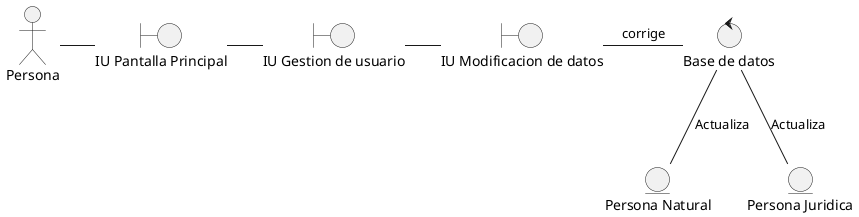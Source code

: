 @startuml analisisClaseDiagramaUC4

actor Persona as Persona
boundary "IU Pantalla Principal" as PantallaPrincipal
boundary "IU Gestion de usuario" as GestionUsuario
boundary "IU Modificacion de datos" as ModificacionDeDatos 
control "Base de datos" as Controlador
entity "Persona Natural" as PersonaNatural
entity "Persona Juridica" as PersonaJuridica
Persona -r- PantallaPrincipal
PantallaPrincipal -r- GestionUsuario
GestionUsuario -r- ModificacionDeDatos
ModificacionDeDatos -r- Controlador : corrige
Controlador -- PersonaNatural : Actualiza
Controlador -- PersonaJuridica : Actualiza

@enduml 